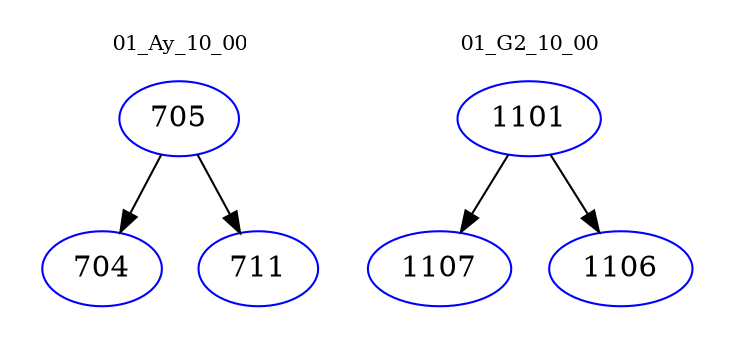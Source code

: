 digraph{
subgraph cluster_0 {
color = white
label = "01_Ay_10_00";
fontsize=10;
T0_705 [label="705", color="blue"]
T0_705 -> T0_704 [color="black"]
T0_704 [label="704", color="blue"]
T0_705 -> T0_711 [color="black"]
T0_711 [label="711", color="blue"]
}
subgraph cluster_1 {
color = white
label = "01_G2_10_00";
fontsize=10;
T1_1101 [label="1101", color="blue"]
T1_1101 -> T1_1107 [color="black"]
T1_1107 [label="1107", color="blue"]
T1_1101 -> T1_1106 [color="black"]
T1_1106 [label="1106", color="blue"]
}
}
